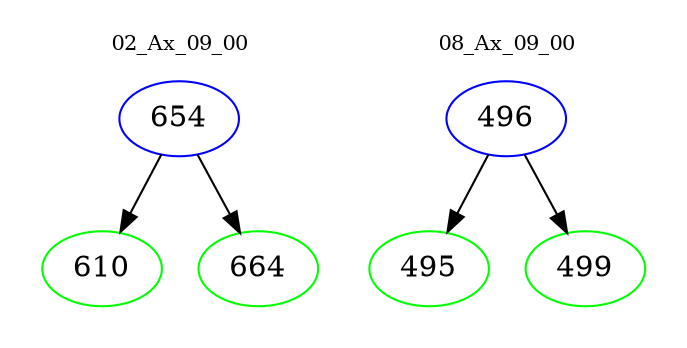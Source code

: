 digraph{
subgraph cluster_0 {
color = white
label = "02_Ax_09_00";
fontsize=10;
T0_654 [label="654", color="blue"]
T0_654 -> T0_610 [color="black"]
T0_610 [label="610", color="green"]
T0_654 -> T0_664 [color="black"]
T0_664 [label="664", color="green"]
}
subgraph cluster_1 {
color = white
label = "08_Ax_09_00";
fontsize=10;
T1_496 [label="496", color="blue"]
T1_496 -> T1_495 [color="black"]
T1_495 [label="495", color="green"]
T1_496 -> T1_499 [color="black"]
T1_499 [label="499", color="green"]
}
}
